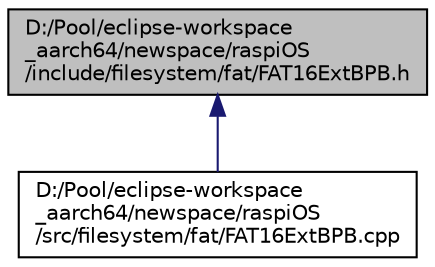 digraph "D:/Pool/eclipse-workspace_aarch64/newspace/raspiOS/include/filesystem/fat/FAT16ExtBPB.h"
{
  edge [fontname="Helvetica",fontsize="10",labelfontname="Helvetica",labelfontsize="10"];
  node [fontname="Helvetica",fontsize="10",shape=record];
  Node957 [label="D:/Pool/eclipse-workspace\l_aarch64/newspace/raspiOS\l/include/filesystem/fat/FAT16ExtBPB.h",height=0.2,width=0.4,color="black", fillcolor="grey75", style="filled", fontcolor="black"];
  Node957 -> Node958 [dir="back",color="midnightblue",fontsize="10",style="solid",fontname="Helvetica"];
  Node958 [label="D:/Pool/eclipse-workspace\l_aarch64/newspace/raspiOS\l/src/filesystem/fat/FAT16ExtBPB.cpp",height=0.2,width=0.4,color="black", fillcolor="white", style="filled",URL="$d4/d7b/_f_a_t16_ext_b_p_b_8cpp.html"];
}

